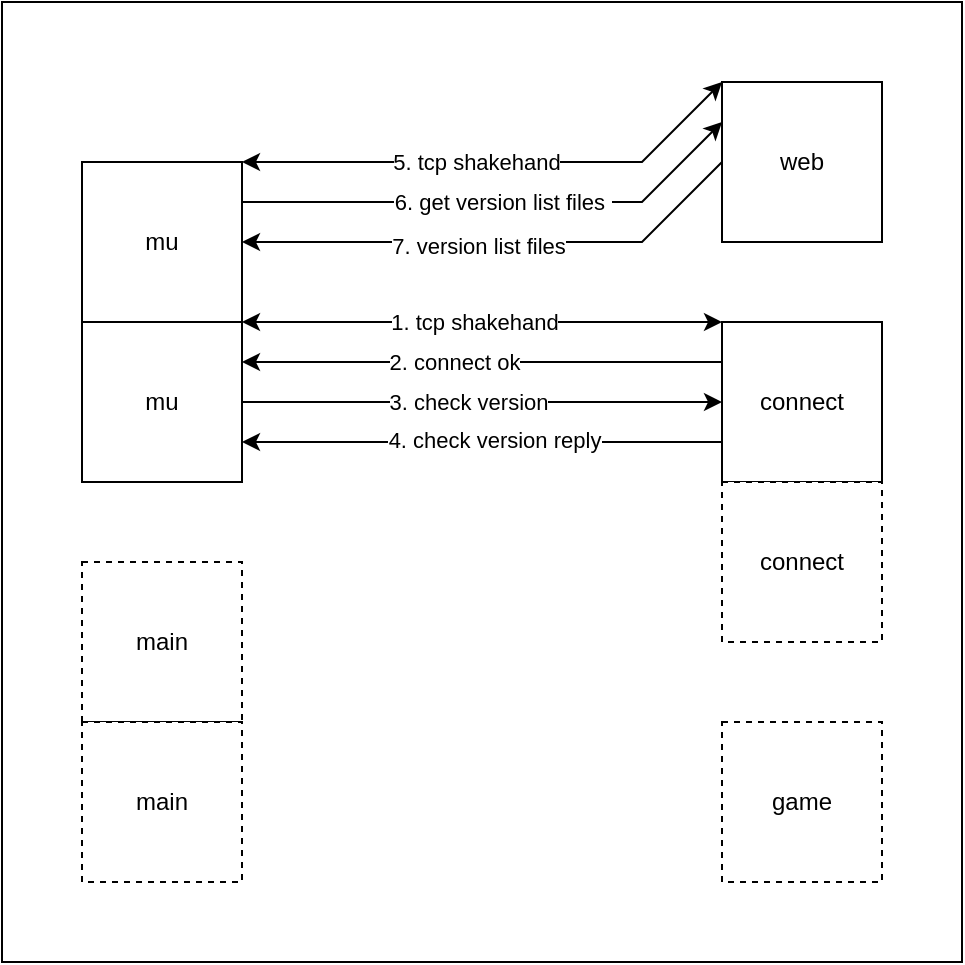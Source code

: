 <mxfile version="22.0.4" type="device">
  <diagram name="Page-1" id="WITtfnAgPVDHNS4GOBQX">
    <mxGraphModel dx="954" dy="575" grid="1" gridSize="10" guides="1" tooltips="1" connect="1" arrows="1" fold="1" page="1" pageScale="1" pageWidth="1169" pageHeight="827" math="0" shadow="0">
      <root>
        <mxCell id="0" />
        <mxCell id="1" parent="0" />
        <mxCell id="FQe3_mluSZWBl-QkyNJ9-14" value="" style="rounded=0;whiteSpace=wrap;html=1;" parent="1" vertex="1">
          <mxGeometry x="240" y="40" width="480" height="480" as="geometry" />
        </mxCell>
        <mxCell id="PozmXMXPJ5b0qZ2kiajs-3" value="main" style="rounded=0;whiteSpace=wrap;html=1;dashed=1;" parent="1" vertex="1">
          <mxGeometry x="280" y="320" width="80" height="80" as="geometry" />
        </mxCell>
        <mxCell id="PozmXMXPJ5b0qZ2kiajs-4" value="game" style="rounded=0;whiteSpace=wrap;html=1;dashed=1;" parent="1" vertex="1">
          <mxGeometry x="600" y="400" width="80" height="80" as="geometry" />
        </mxCell>
        <mxCell id="PozmXMXPJ5b0qZ2kiajs-5" value="" style="endArrow=classic;html=1;rounded=0;exitX=1;exitY=0.5;exitDx=0;exitDy=0;entryX=0;entryY=0.5;entryDx=0;entryDy=0;" parent="1" source="PozmXMXPJ5b0qZ2kiajs-14" target="PozmXMXPJ5b0qZ2kiajs-15" edge="1">
          <mxGeometry width="50" height="50" relative="1" as="geometry">
            <mxPoint x="250" y="79.5" as="sourcePoint" />
            <mxPoint x="540.5" y="80" as="targetPoint" />
          </mxGeometry>
        </mxCell>
        <mxCell id="PozmXMXPJ5b0qZ2kiajs-8" value="3. check version" style="edgeLabel;html=1;align=center;verticalAlign=middle;resizable=0;points=[];" parent="PozmXMXPJ5b0qZ2kiajs-5" vertex="1" connectable="0">
          <mxGeometry x="-0.192" y="3" relative="1" as="geometry">
            <mxPoint x="16" y="3" as="offset" />
          </mxGeometry>
        </mxCell>
        <mxCell id="PozmXMXPJ5b0qZ2kiajs-6" value="" style="endArrow=classic;startArrow=classic;html=1;rounded=0;exitX=1;exitY=0;exitDx=0;exitDy=0;entryX=0;entryY=0;entryDx=0;entryDy=0;" parent="1" source="PozmXMXPJ5b0qZ2kiajs-14" target="PozmXMXPJ5b0qZ2kiajs-15" edge="1">
          <mxGeometry width="50" height="50" relative="1" as="geometry">
            <mxPoint x="240" y="110" as="sourcePoint" />
            <mxPoint x="560" y="110" as="targetPoint" />
          </mxGeometry>
        </mxCell>
        <mxCell id="PozmXMXPJ5b0qZ2kiajs-7" value="1. tcp shakehand" style="edgeLabel;html=1;align=center;verticalAlign=middle;resizable=0;points=[];" parent="PozmXMXPJ5b0qZ2kiajs-6" vertex="1" connectable="0">
          <mxGeometry x="-0.092" y="-1" relative="1" as="geometry">
            <mxPoint x="7" y="-1" as="offset" />
          </mxGeometry>
        </mxCell>
        <mxCell id="PozmXMXPJ5b0qZ2kiajs-11" value="" style="endArrow=classic;html=1;rounded=0;entryX=1;entryY=0.25;entryDx=0;entryDy=0;exitX=0;exitY=0.25;exitDx=0;exitDy=0;" parent="1" source="PozmXMXPJ5b0qZ2kiajs-15" target="PozmXMXPJ5b0qZ2kiajs-14" edge="1">
          <mxGeometry width="50" height="50" relative="1" as="geometry">
            <mxPoint x="670" y="210" as="sourcePoint" />
            <mxPoint x="370" y="210" as="targetPoint" />
          </mxGeometry>
        </mxCell>
        <mxCell id="PozmXMXPJ5b0qZ2kiajs-12" value="2. connect ok" style="edgeLabel;html=1;align=center;verticalAlign=middle;resizable=0;points=[];" parent="PozmXMXPJ5b0qZ2kiajs-11" vertex="1" connectable="0">
          <mxGeometry x="-0.255" y="1" relative="1" as="geometry">
            <mxPoint x="-45" y="-1" as="offset" />
          </mxGeometry>
        </mxCell>
        <mxCell id="PozmXMXPJ5b0qZ2kiajs-14" value="mu" style="rounded=0;whiteSpace=wrap;html=1;" parent="1" vertex="1">
          <mxGeometry x="280" y="200" width="80" height="80" as="geometry" />
        </mxCell>
        <mxCell id="PozmXMXPJ5b0qZ2kiajs-15" value="connect" style="rounded=0;whiteSpace=wrap;html=1;" parent="1" vertex="1">
          <mxGeometry x="600" y="200" width="80" height="80" as="geometry" />
        </mxCell>
        <mxCell id="PozmXMXPJ5b0qZ2kiajs-18" value="" style="endArrow=classic;html=1;rounded=0;entryX=1;entryY=0.75;entryDx=0;entryDy=0;exitX=0;exitY=0.75;exitDx=0;exitDy=0;" parent="1" source="PozmXMXPJ5b0qZ2kiajs-15" target="PozmXMXPJ5b0qZ2kiajs-14" edge="1">
          <mxGeometry width="50" height="50" relative="1" as="geometry">
            <mxPoint x="620" y="300" as="sourcePoint" />
            <mxPoint x="380" y="300" as="targetPoint" />
          </mxGeometry>
        </mxCell>
        <mxCell id="PozmXMXPJ5b0qZ2kiajs-19" value="4. check version reply" style="edgeLabel;html=1;align=center;verticalAlign=middle;resizable=0;points=[];" parent="PozmXMXPJ5b0qZ2kiajs-18" vertex="1" connectable="0">
          <mxGeometry x="-0.255" y="1" relative="1" as="geometry">
            <mxPoint x="-25" y="-2" as="offset" />
          </mxGeometry>
        </mxCell>
        <mxCell id="PozmXMXPJ5b0qZ2kiajs-20" value="web" style="rounded=0;whiteSpace=wrap;html=1;" parent="1" vertex="1">
          <mxGeometry x="600" y="80" width="80" height="80" as="geometry" />
        </mxCell>
        <mxCell id="PozmXMXPJ5b0qZ2kiajs-21" value="" style="endArrow=classic;html=1;rounded=0;entryX=0;entryY=0.25;entryDx=0;entryDy=0;exitX=1;exitY=0.25;exitDx=0;exitDy=0;" parent="1" source="FQe3_mluSZWBl-QkyNJ9-9" target="PozmXMXPJ5b0qZ2kiajs-20" edge="1">
          <mxGeometry width="50" height="50" relative="1" as="geometry">
            <mxPoint x="410" y="50" as="sourcePoint" />
            <mxPoint x="610" y="270" as="targetPoint" />
            <Array as="points">
              <mxPoint x="560" y="140" />
            </Array>
          </mxGeometry>
        </mxCell>
        <mxCell id="PozmXMXPJ5b0qZ2kiajs-22" value="6. get version list files&amp;nbsp;" style="edgeLabel;html=1;align=center;verticalAlign=middle;resizable=0;points=[];" parent="PozmXMXPJ5b0qZ2kiajs-21" vertex="1" connectable="0">
          <mxGeometry x="-0.061" y="-4" relative="1" as="geometry">
            <mxPoint x="9" y="-4" as="offset" />
          </mxGeometry>
        </mxCell>
        <mxCell id="PozmXMXPJ5b0qZ2kiajs-23" value="" style="endArrow=classic;html=1;rounded=0;exitX=0;exitY=0.5;exitDx=0;exitDy=0;entryX=1;entryY=0.5;entryDx=0;entryDy=0;" parent="1" source="PozmXMXPJ5b0qZ2kiajs-20" target="FQe3_mluSZWBl-QkyNJ9-9" edge="1">
          <mxGeometry width="50" height="50" relative="1" as="geometry">
            <mxPoint x="560" y="320" as="sourcePoint" />
            <mxPoint x="390" y="130" as="targetPoint" />
            <Array as="points">
              <mxPoint x="560" y="160" />
            </Array>
          </mxGeometry>
        </mxCell>
        <mxCell id="PozmXMXPJ5b0qZ2kiajs-24" value="7. version list files" style="edgeLabel;html=1;align=center;verticalAlign=middle;resizable=0;points=[];" parent="PozmXMXPJ5b0qZ2kiajs-23" vertex="1" connectable="0">
          <mxGeometry x="-0.116" relative="1" as="geometry">
            <mxPoint x="-25" y="2" as="offset" />
          </mxGeometry>
        </mxCell>
        <mxCell id="FQe3_mluSZWBl-QkyNJ9-8" value="main" style="rounded=0;whiteSpace=wrap;html=1;dashed=1;" parent="1" vertex="1">
          <mxGeometry x="280" y="400" width="80" height="80" as="geometry" />
        </mxCell>
        <mxCell id="FQe3_mluSZWBl-QkyNJ9-9" value="mu" style="rounded=0;whiteSpace=wrap;html=1;" parent="1" vertex="1">
          <mxGeometry x="280" y="120" width="80" height="80" as="geometry" />
        </mxCell>
        <mxCell id="FQe3_mluSZWBl-QkyNJ9-12" value="connect" style="rounded=0;whiteSpace=wrap;html=1;dashed=1;" parent="1" vertex="1">
          <mxGeometry x="600" y="280" width="80" height="80" as="geometry" />
        </mxCell>
        <mxCell id="rTORk0AqHHRr6BOf4hB1-1" value="" style="endArrow=classic;startArrow=classic;html=1;rounded=0;exitX=1;exitY=0;exitDx=0;exitDy=0;entryX=0;entryY=0;entryDx=0;entryDy=0;" edge="1" parent="1" source="FQe3_mluSZWBl-QkyNJ9-9" target="PozmXMXPJ5b0qZ2kiajs-20">
          <mxGeometry width="50" height="50" relative="1" as="geometry">
            <mxPoint x="370" y="70" as="sourcePoint" />
            <mxPoint x="610" y="70" as="targetPoint" />
            <Array as="points">
              <mxPoint x="560" y="120" />
            </Array>
          </mxGeometry>
        </mxCell>
        <mxCell id="rTORk0AqHHRr6BOf4hB1-2" value="5. tcp shakehand" style="edgeLabel;html=1;align=center;verticalAlign=middle;resizable=0;points=[];" vertex="1" connectable="0" parent="rTORk0AqHHRr6BOf4hB1-1">
          <mxGeometry x="-0.092" y="-1" relative="1" as="geometry">
            <mxPoint y="-1" as="offset" />
          </mxGeometry>
        </mxCell>
      </root>
    </mxGraphModel>
  </diagram>
</mxfile>
